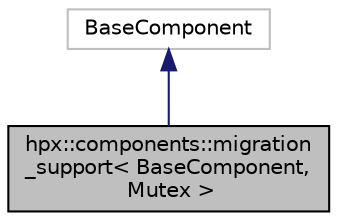 digraph "hpx::components::migration_support&lt; BaseComponent, Mutex &gt;"
{
  edge [fontname="Helvetica",fontsize="10",labelfontname="Helvetica",labelfontsize="10"];
  node [fontname="Helvetica",fontsize="10",shape=record];
  Node5 [label="hpx::components::migration\l_support\< BaseComponent,\l Mutex \>",height=0.2,width=0.4,color="black", fillcolor="grey75", style="filled", fontcolor="black"];
  Node6 -> Node5 [dir="back",color="midnightblue",fontsize="10",style="solid",fontname="Helvetica"];
  Node6 [label="BaseComponent",height=0.2,width=0.4,color="grey75", fillcolor="white", style="filled"];
}
